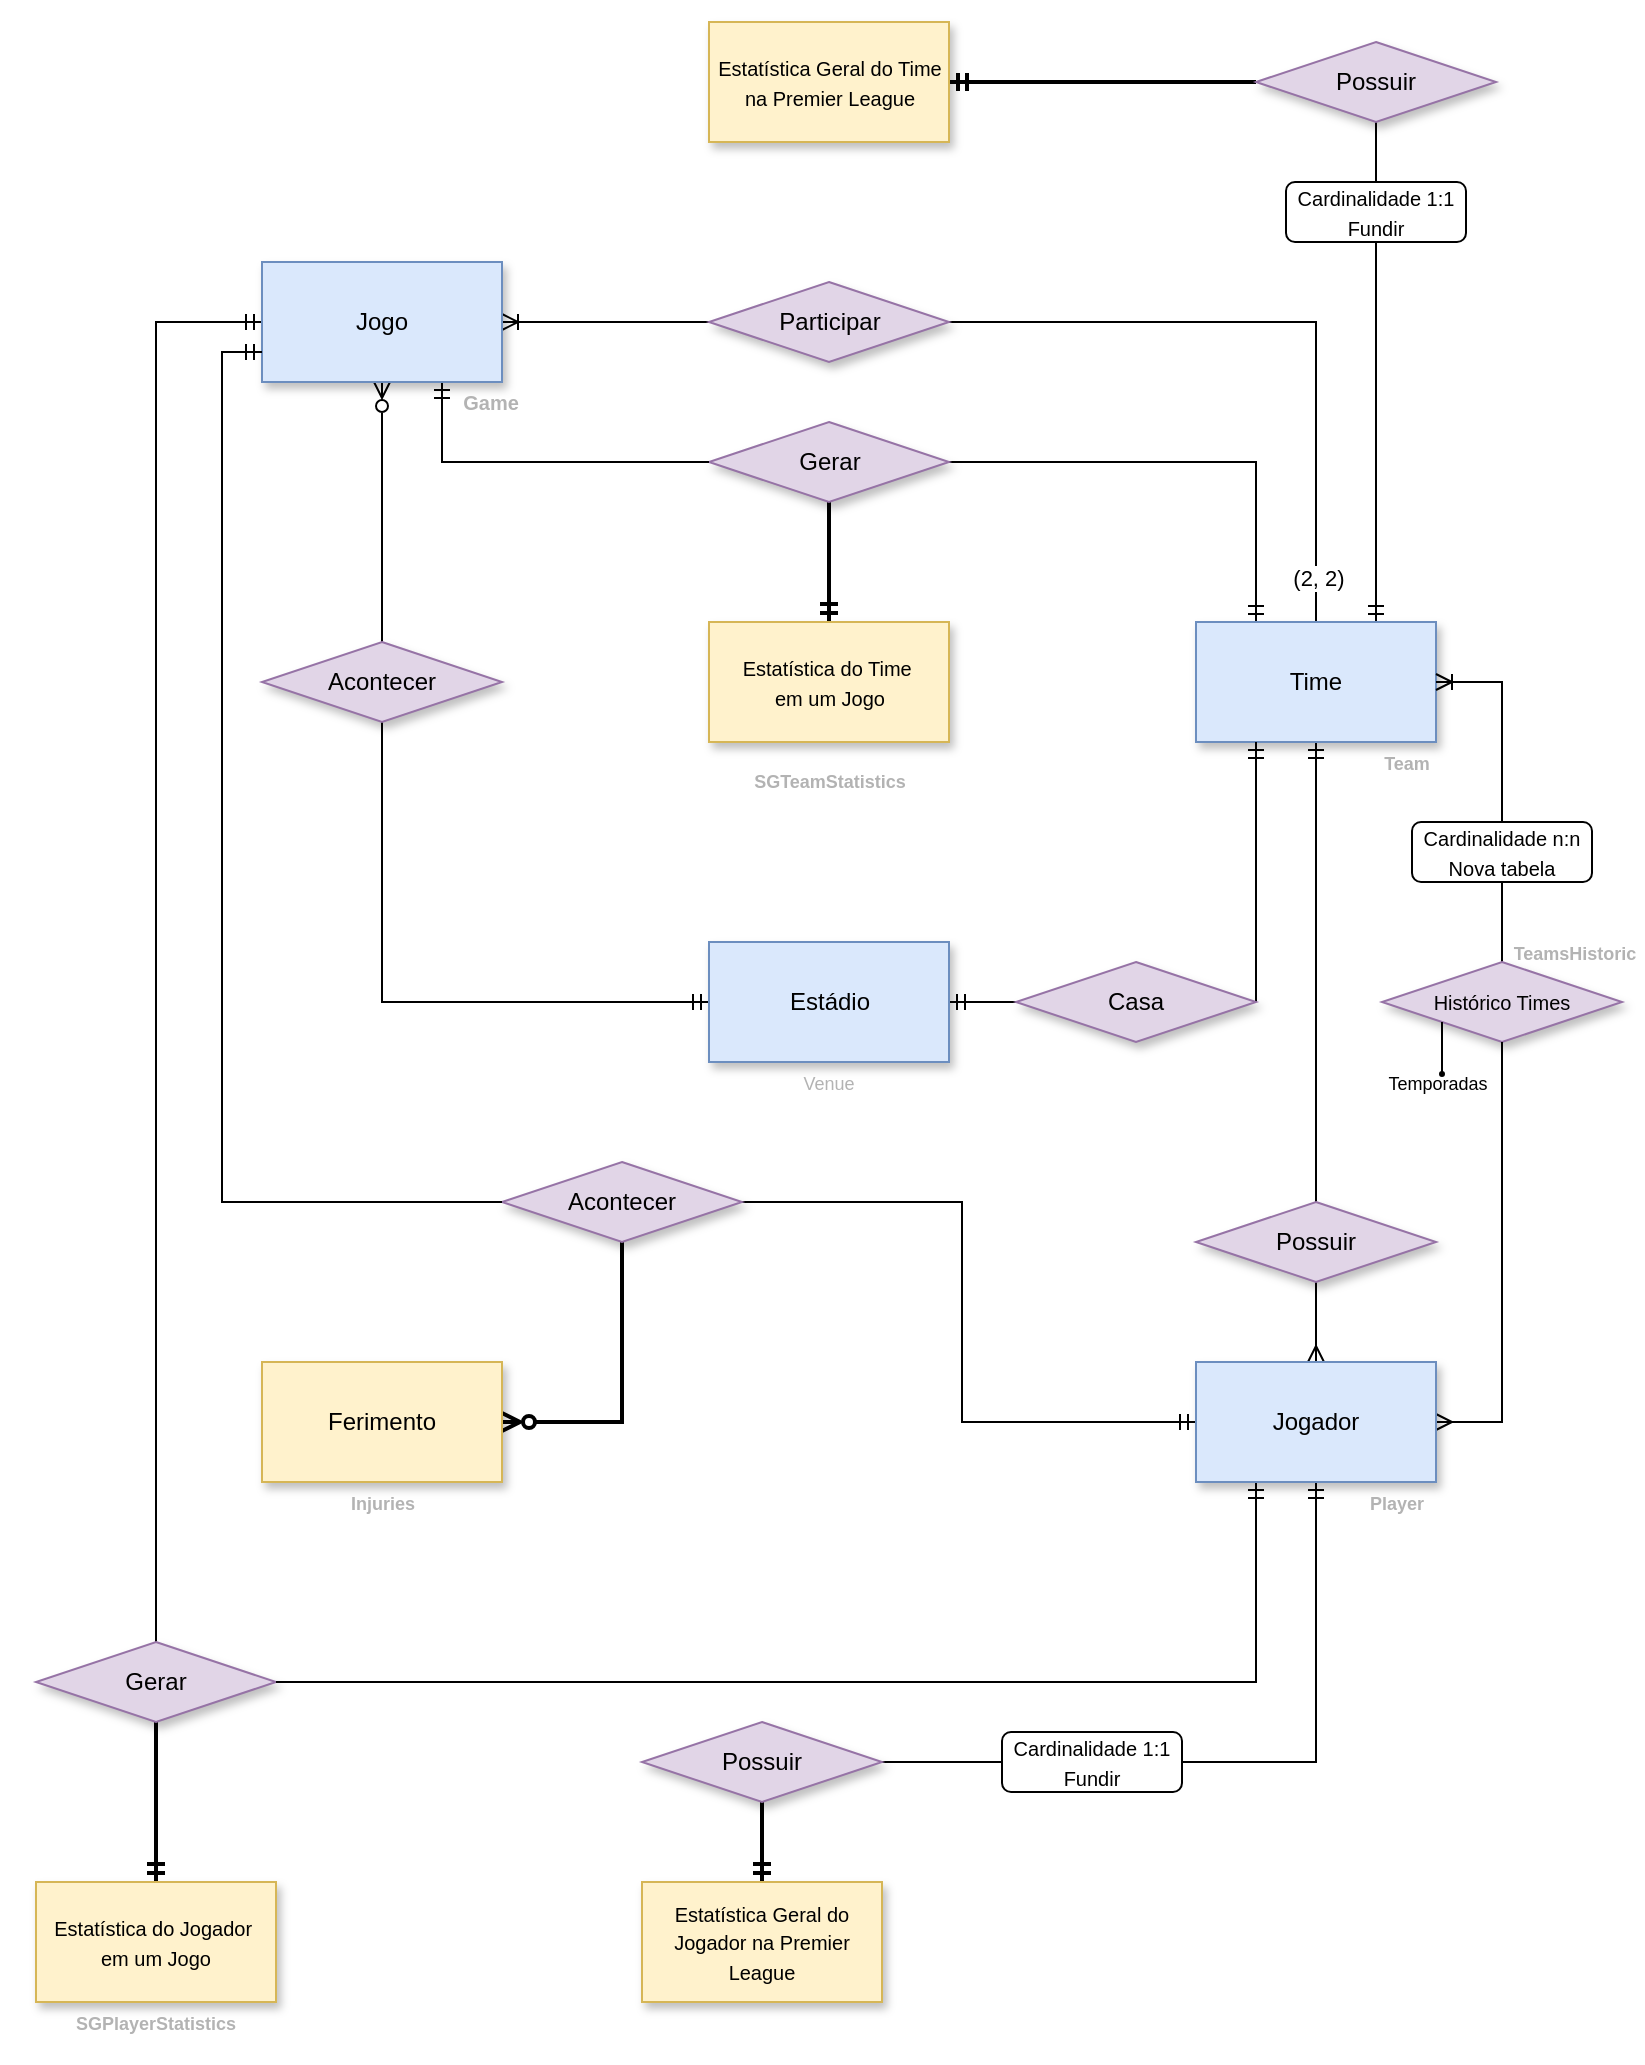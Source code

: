 <mxfile version="24.4.8" type="device" pages="2">
  <diagram name="ER Model" id="jxQutJva4VOgjA17nLbP">
    <mxGraphModel dx="1038" dy="786" grid="1" gridSize="10" guides="1" tooltips="1" connect="1" arrows="1" fold="1" page="1" pageScale="1" pageWidth="827" pageHeight="1169" math="0" shadow="0">
      <root>
        <mxCell id="0" />
        <mxCell id="1" parent="0" />
        <mxCell id="58jVbacgEDtpRTemTAto-2" value="" style="rounded=0;whiteSpace=wrap;html=1;fillColor=none;strokeColor=#FFFFFF;" vertex="1" parent="1">
          <mxGeometry y="20" width="820" height="1030" as="geometry" />
        </mxCell>
        <mxCell id="zPJmkfToc862tnqb7G8V-2" value="" style="endArrow=ERmandOne;html=1;rounded=0;exitX=0.5;exitY=0;exitDx=0;exitDy=0;entryX=0.5;entryY=1;entryDx=0;entryDy=0;endFill=0;" edge="1" parent="1" source="zPJmkfToc862tnqb7G8V-75" target="7cFye676TPk3neltEL0V-10">
          <mxGeometry width="50" height="50" relative="1" as="geometry">
            <mxPoint x="756" y="590" as="sourcePoint" />
            <mxPoint x="687" y="390" as="targetPoint" />
          </mxGeometry>
        </mxCell>
        <mxCell id="zPJmkfToc862tnqb7G8V-9" value="" style="endArrow=ERmandOne;html=1;rounded=0;exitX=1;exitY=0.5;exitDx=0;exitDy=0;entryX=0;entryY=0.5;entryDx=0;entryDy=0;endFill=0;" edge="1" parent="1" source="zPJmkfToc862tnqb7G8V-50" target="zPJmkfToc862tnqb7G8V-1">
          <mxGeometry width="50" height="50" relative="1" as="geometry">
            <mxPoint x="566" y="841.14" as="sourcePoint" />
            <mxPoint x="616" y="791.14" as="targetPoint" />
            <Array as="points">
              <mxPoint x="480" y="620" />
              <mxPoint x="480" y="730" />
            </Array>
          </mxGeometry>
        </mxCell>
        <mxCell id="zPJmkfToc862tnqb7G8V-16" value="" style="endArrow=ERmandOne;html=1;rounded=0;exitX=1;exitY=0.5;exitDx=0;exitDy=0;entryX=0.5;entryY=1;entryDx=0;entryDy=0;endFill=0;" edge="1" parent="1" source="zPJmkfToc862tnqb7G8V-60" target="zPJmkfToc862tnqb7G8V-1">
          <mxGeometry width="50" height="50" relative="1" as="geometry">
            <mxPoint x="566" y="841.14" as="sourcePoint" />
            <mxPoint x="616" y="791.14" as="targetPoint" />
            <Array as="points">
              <mxPoint x="657" y="900" />
            </Array>
          </mxGeometry>
        </mxCell>
        <mxCell id="zPJmkfToc862tnqb7G8V-22" value="" style="endArrow=ERmandOne;html=1;rounded=0;exitX=0.5;exitY=0;exitDx=0;exitDy=0;entryX=0;entryY=0.5;entryDx=0;entryDy=0;startArrow=none;startFill=0;endFill=0;" edge="1" parent="1" source="zPJmkfToc862tnqb7G8V-70" target="zPJmkfToc862tnqb7G8V-35">
          <mxGeometry width="50" height="50" relative="1" as="geometry">
            <mxPoint x="502" y="640" as="sourcePoint" />
            <mxPoint x="552" y="590" as="targetPoint" />
            <Array as="points">
              <mxPoint x="77" y="180" />
            </Array>
          </mxGeometry>
        </mxCell>
        <mxCell id="zPJmkfToc862tnqb7G8V-25" value="" style="endArrow=ERmandOne;html=1;rounded=0;startArrow=none;startFill=0;endFill=0;entryX=0;entryY=0.5;entryDx=0;entryDy=0;exitX=0.5;exitY=1;exitDx=0;exitDy=0;" edge="1" parent="1" source="zPJmkfToc862tnqb7G8V-77" target="zPJmkfToc862tnqb7G8V-33">
          <mxGeometry width="50" height="50" relative="1" as="geometry">
            <mxPoint x="220" y="384" as="sourcePoint" />
            <mxPoint x="270" y="440" as="targetPoint" />
            <Array as="points">
              <mxPoint x="190" y="520" />
            </Array>
          </mxGeometry>
        </mxCell>
        <mxCell id="zPJmkfToc862tnqb7G8V-46" value="" style="endArrow=none;html=1;rounded=0;exitX=1;exitY=0.5;exitDx=0;exitDy=0;startArrow=none;startFill=0;entryX=0.5;entryY=0;entryDx=0;entryDy=0;" edge="1" parent="1" source="zPJmkfToc862tnqb7G8V-126" target="7cFye676TPk3neltEL0V-10">
          <mxGeometry width="50" height="50" relative="1" as="geometry">
            <mxPoint x="359" y="410" as="sourcePoint" />
            <mxPoint x="657" y="330" as="targetPoint" />
            <Array as="points">
              <mxPoint x="657" y="180" />
            </Array>
          </mxGeometry>
        </mxCell>
        <mxCell id="7cFye676TPk3neltEL0V-3" value="(2, 2)" style="edgeLabel;html=1;align=center;verticalAlign=middle;resizable=0;points=[];" vertex="1" connectable="0" parent="zPJmkfToc862tnqb7G8V-46">
          <mxGeometry x="0.867" y="1" relative="1" as="geometry">
            <mxPoint as="offset" />
          </mxGeometry>
        </mxCell>
        <mxCell id="zPJmkfToc862tnqb7G8V-51" value="" style="endArrow=none;html=1;rounded=0;exitX=1;exitY=0.5;exitDx=0;exitDy=0;entryX=0.5;entryY=1;entryDx=0;entryDy=0;startArrow=ERzeroToMany;startFill=0;strokeWidth=2;" edge="1" parent="1" source="zPJmkfToc862tnqb7G8V-8" target="zPJmkfToc862tnqb7G8V-50">
          <mxGeometry width="50" height="50" relative="1" as="geometry">
            <mxPoint x="359" y="731.14" as="sourcePoint" />
            <mxPoint x="636" y="730.14" as="targetPoint" />
            <Array as="points">
              <mxPoint x="310" y="730" />
            </Array>
          </mxGeometry>
        </mxCell>
        <mxCell id="zPJmkfToc862tnqb7G8V-50" value="Acontecer" style="rhombus;whiteSpace=wrap;html=1;shadow=1;fillColor=#e1d5e7;strokeColor=#9673a6;" vertex="1" parent="1">
          <mxGeometry x="250" y="600" width="120" height="40" as="geometry" />
        </mxCell>
        <mxCell id="zPJmkfToc862tnqb7G8V-61" value="" style="endArrow=none;html=1;rounded=0;exitX=0.5;exitY=0;exitDx=0;exitDy=0;entryX=0.5;entryY=1;entryDx=0;entryDy=0;strokeWidth=2;endFill=0;startArrow=ERmandOne;startFill=0;" edge="1" parent="1" source="zPJmkfToc862tnqb7G8V-15" target="zPJmkfToc862tnqb7G8V-60">
          <mxGeometry width="50" height="50" relative="1" as="geometry">
            <mxPoint x="653.5" y="931.14" as="sourcePoint" />
            <mxPoint x="653.5" y="800.14" as="targetPoint" />
          </mxGeometry>
        </mxCell>
        <mxCell id="zPJmkfToc862tnqb7G8V-60" value="Possuir" style="rhombus;whiteSpace=wrap;html=1;shadow=1;fillColor=#e1d5e7;strokeColor=#9673a6;" vertex="1" parent="1">
          <mxGeometry x="320" y="880" width="120" height="40" as="geometry" />
        </mxCell>
        <mxCell id="zPJmkfToc862tnqb7G8V-71" value="" style="endArrow=none;html=1;rounded=0;exitX=0.5;exitY=0;exitDx=0;exitDy=0;entryX=0.5;entryY=1;entryDx=0;entryDy=0;startArrow=ERmandOne;startFill=0;endFill=0;fontStyle=1;strokeWidth=2;" edge="1" parent="1" source="zPJmkfToc862tnqb7G8V-18" target="zPJmkfToc862tnqb7G8V-70">
          <mxGeometry width="50" height="50" relative="1" as="geometry">
            <mxPoint x="77" y="631" as="sourcePoint" />
            <mxPoint x="239" y="410" as="targetPoint" />
            <Array as="points" />
          </mxGeometry>
        </mxCell>
        <mxCell id="zPJmkfToc862tnqb7G8V-70" value="Gerar" style="rhombus;whiteSpace=wrap;html=1;shadow=1;fillColor=#e1d5e7;strokeColor=#9673a6;" vertex="1" parent="1">
          <mxGeometry x="17" y="840" width="120" height="40" as="geometry" />
        </mxCell>
        <mxCell id="zPJmkfToc862tnqb7G8V-78" value="" style="endArrow=none;html=1;rounded=0;entryX=0.5;entryY=0;entryDx=0;entryDy=0;exitX=0.5;exitY=1;exitDx=0;exitDy=0;startArrow=ERzeroToMany;startFill=0;" edge="1" parent="1" source="zPJmkfToc862tnqb7G8V-35" target="zPJmkfToc862tnqb7G8V-77">
          <mxGeometry width="50" height="50" relative="1" as="geometry">
            <mxPoint x="298.5" y="350" as="sourcePoint" />
            <mxPoint x="299" y="220" as="targetPoint" />
            <Array as="points" />
          </mxGeometry>
        </mxCell>
        <mxCell id="zPJmkfToc862tnqb7G8V-77" value="Acontecer" style="rhombus;whiteSpace=wrap;html=1;shadow=1;fillColor=#e1d5e7;strokeColor=#9673a6;" vertex="1" parent="1">
          <mxGeometry x="130" y="340" width="120" height="40" as="geometry" />
        </mxCell>
        <mxCell id="zPJmkfToc862tnqb7G8V-82" value="" style="endArrow=ERmandOne;html=1;rounded=0;entryX=1;entryY=0.5;entryDx=0;entryDy=0;exitX=0;exitY=0.5;exitDx=0;exitDy=0;endFill=0;startArrow=none;startFill=0;" edge="1" parent="1" source="zPJmkfToc862tnqb7G8V-83" target="zPJmkfToc862tnqb7G8V-33">
          <mxGeometry width="50" height="50" relative="1" as="geometry">
            <mxPoint x="427" y="270" as="sourcePoint" />
            <mxPoint x="477" y="220" as="targetPoint" />
            <Array as="points" />
          </mxGeometry>
        </mxCell>
        <mxCell id="zPJmkfToc862tnqb7G8V-92" value="" style="endArrow=ERmandOne;html=1;rounded=0;exitX=0;exitY=0.5;exitDx=0;exitDy=0;entryX=1;entryY=0.5;entryDx=0;entryDy=0;strokeWidth=2;endFill=0;" edge="1" parent="1" source="zPJmkfToc862tnqb7G8V-97" target="zPJmkfToc862tnqb7G8V-90">
          <mxGeometry width="50" height="50" relative="1" as="geometry">
            <mxPoint x="796" y="400" as="sourcePoint" />
            <mxPoint x="407" y="100" as="targetPoint" />
          </mxGeometry>
        </mxCell>
        <mxCell id="zPJmkfToc862tnqb7G8V-95" value="" style="endArrow=none;html=1;rounded=0;entryX=0.5;entryY=1;entryDx=0;entryDy=0;exitX=0.75;exitY=0;exitDx=0;exitDy=0;startArrow=ERmandOne;startFill=0;" edge="1" parent="1" target="zPJmkfToc862tnqb7G8V-97" source="7cFye676TPk3neltEL0V-10">
          <mxGeometry width="50" height="50" relative="1" as="geometry">
            <mxPoint x="687" y="330" as="sourcePoint" />
            <mxPoint x="996" y="390" as="targetPoint" />
          </mxGeometry>
        </mxCell>
        <mxCell id="zPJmkfToc862tnqb7G8V-97" value="Possuir" style="rhombus;whiteSpace=wrap;html=1;shadow=1;fillColor=#e1d5e7;strokeColor=#9673a6;" vertex="1" parent="1">
          <mxGeometry x="627" y="40" width="120" height="40" as="geometry" />
        </mxCell>
        <mxCell id="zPJmkfToc862tnqb7G8V-99" value="" style="endArrow=none;html=1;rounded=0;entryX=0.5;entryY=1;entryDx=0;entryDy=0;endFill=0;startArrow=ERmany;startFill=0;exitX=0.5;exitY=0;exitDx=0;exitDy=0;" edge="1" parent="1" source="zPJmkfToc862tnqb7G8V-1" target="zPJmkfToc862tnqb7G8V-75">
          <mxGeometry width="50" height="50" relative="1" as="geometry">
            <mxPoint x="640" y="690" as="sourcePoint" />
            <mxPoint x="657" y="440" as="targetPoint" />
          </mxGeometry>
        </mxCell>
        <mxCell id="zPJmkfToc862tnqb7G8V-75" value="Possuir" style="rhombus;whiteSpace=wrap;html=1;shadow=1;fillColor=#e1d5e7;strokeColor=#9673a6;" vertex="1" parent="1">
          <mxGeometry x="597" y="620" width="120" height="40" as="geometry" />
        </mxCell>
        <mxCell id="zPJmkfToc862tnqb7G8V-108" value="" style="endArrow=ERmandOne;html=1;rounded=0;exitX=1;exitY=0.5;exitDx=0;exitDy=0;startArrow=none;startFill=0;endFill=0;entryX=0.25;entryY=0;entryDx=0;entryDy=0;" edge="1" parent="1" source="zPJmkfToc862tnqb7G8V-132" target="7cFye676TPk3neltEL0V-10">
          <mxGeometry width="50" height="50" relative="1" as="geometry">
            <mxPoint x="537" y="570" as="sourcePoint" />
            <mxPoint x="627.0" y="330" as="targetPoint" />
            <Array as="points">
              <mxPoint x="627" y="250" />
            </Array>
          </mxGeometry>
        </mxCell>
        <mxCell id="zPJmkfToc862tnqb7G8V-109" value="" style="endArrow=none;html=1;rounded=0;entryX=0.5;entryY=1;entryDx=0;entryDy=0;exitX=0.5;exitY=0;exitDx=0;exitDy=0;startArrow=ERmandOne;startFill=0;endFill=0;strokeWidth=2;" edge="1" parent="1" source="zPJmkfToc862tnqb7G8V-111" target="zPJmkfToc862tnqb7G8V-132">
          <mxGeometry width="50" height="50" relative="1" as="geometry">
            <mxPoint x="317" y="490" as="sourcePoint" />
            <mxPoint x="497" y="520" as="targetPoint" />
          </mxGeometry>
        </mxCell>
        <mxCell id="zPJmkfToc862tnqb7G8V-127" value="" style="endArrow=none;html=1;rounded=0;exitX=1;exitY=0.5;exitDx=0;exitDy=0;entryX=0;entryY=0.5;entryDx=0;entryDy=0;startArrow=ERoneToMany;startFill=0;" edge="1" parent="1" source="zPJmkfToc862tnqb7G8V-35" target="zPJmkfToc862tnqb7G8V-126">
          <mxGeometry width="50" height="50" relative="1" as="geometry">
            <mxPoint x="359" y="410" as="sourcePoint" />
            <mxPoint x="597" y="410" as="targetPoint" />
          </mxGeometry>
        </mxCell>
        <mxCell id="zPJmkfToc862tnqb7G8V-126" value="Participar" style="rhombus;whiteSpace=wrap;html=1;shadow=1;fillColor=#e1d5e7;strokeColor=#9673a6;" vertex="1" parent="1">
          <mxGeometry x="353.5" y="160" width="120" height="40" as="geometry" />
        </mxCell>
        <mxCell id="zPJmkfToc862tnqb7G8V-132" value="Gerar" style="rhombus;whiteSpace=wrap;html=1;shadow=1;fillColor=#e1d5e7;strokeColor=#9673a6;" vertex="1" parent="1">
          <mxGeometry x="353.5" y="230" width="120" height="40" as="geometry" />
        </mxCell>
        <mxCell id="zPJmkfToc862tnqb7G8V-134" value="" style="endArrow=ERmandOne;html=1;rounded=0;exitX=0;exitY=0.5;exitDx=0;exitDy=0;endFill=0;entryX=0.75;entryY=1;entryDx=0;entryDy=0;" edge="1" parent="1" source="zPJmkfToc862tnqb7G8V-132" target="zPJmkfToc862tnqb7G8V-35">
          <mxGeometry width="50" height="50" relative="1" as="geometry">
            <mxPoint x="357" y="620" as="sourcePoint" />
            <mxPoint x="340" y="220" as="targetPoint" />
            <Array as="points">
              <mxPoint x="220" y="250" />
            </Array>
          </mxGeometry>
        </mxCell>
        <mxCell id="zPJmkfToc862tnqb7G8V-135" value="" style="endArrow=ERmandOne;html=1;rounded=0;entryX=0.25;entryY=1;entryDx=0;entryDy=0;exitX=1;exitY=0.5;exitDx=0;exitDy=0;startArrow=none;startFill=0;endFill=0;" edge="1" parent="1" source="zPJmkfToc862tnqb7G8V-70" target="zPJmkfToc862tnqb7G8V-1">
          <mxGeometry width="50" height="50" relative="1" as="geometry">
            <mxPoint x="537" y="841.14" as="sourcePoint" />
            <mxPoint x="497" y="690" as="targetPoint" />
            <Array as="points">
              <mxPoint x="627" y="860" />
            </Array>
          </mxGeometry>
        </mxCell>
        <mxCell id="zPJmkfToc862tnqb7G8V-146" value="" style="group" vertex="1" connectable="0" parent="1">
          <mxGeometry x="17" y="960" width="120" height="90" as="geometry" />
        </mxCell>
        <mxCell id="zPJmkfToc862tnqb7G8V-18" value="&lt;font style=&quot;font-size: 10px;&quot;&gt;Estatística do Jogador&amp;nbsp;&lt;/font&gt;&lt;div&gt;&lt;font style=&quot;font-size: 10px;&quot;&gt;em um Jogo&lt;/font&gt;&lt;/div&gt;" style="rounded=0;whiteSpace=wrap;html=1;glass=0;shadow=1;fillColor=#fff2cc;strokeColor=#d6b656;" vertex="1" parent="zPJmkfToc862tnqb7G8V-146">
          <mxGeometry width="120" height="60" as="geometry" />
        </mxCell>
        <mxCell id="zPJmkfToc862tnqb7G8V-32" value="&lt;b&gt;&lt;font color=&quot;#b3b3b3&quot; style=&quot;font-size: 9px;&quot;&gt;SG&lt;/font&gt;&lt;span style=&quot;font-size: 9px; color: rgb(179, 179, 179); background-color: initial;&quot;&gt;PlayerStatistics&lt;/span&gt;&lt;/b&gt;" style="text;html=1;align=center;verticalAlign=middle;whiteSpace=wrap;rounded=0;" vertex="1" parent="zPJmkfToc862tnqb7G8V-146">
          <mxGeometry y="60" width="120" height="20" as="geometry" />
        </mxCell>
        <mxCell id="zPJmkfToc862tnqb7G8V-147" value="" style="group" vertex="1" connectable="0" parent="1">
          <mxGeometry x="320" y="960" width="120" height="90" as="geometry" />
        </mxCell>
        <mxCell id="zPJmkfToc862tnqb7G8V-15" value="&lt;font size=&quot;1&quot; style=&quot;&quot;&gt;Estatística Geral do Jogador na Premier League&lt;/font&gt;" style="rounded=0;whiteSpace=wrap;html=1;shadow=1;fillColor=#fff2cc;strokeColor=#d6b656;" vertex="1" parent="zPJmkfToc862tnqb7G8V-147">
          <mxGeometry width="120" height="60" as="geometry" />
        </mxCell>
        <mxCell id="zPJmkfToc862tnqb7G8V-148" value="" style="group" vertex="1" connectable="0" parent="1">
          <mxGeometry x="130" y="700" width="120" height="80" as="geometry" />
        </mxCell>
        <mxCell id="zPJmkfToc862tnqb7G8V-8" value="Ferimento" style="rounded=0;whiteSpace=wrap;html=1;movable=1;resizable=1;rotatable=1;deletable=1;editable=1;locked=0;connectable=1;shadow=1;fillColor=#fff2cc;strokeColor=#d6b656;" vertex="1" parent="zPJmkfToc862tnqb7G8V-148">
          <mxGeometry width="120" height="60" as="geometry" />
        </mxCell>
        <mxCell id="zPJmkfToc862tnqb7G8V-29" value="&lt;font color=&quot;#b3b3b3&quot; style=&quot;font-size: 9px;&quot;&gt;&lt;b&gt;Injuries&lt;/b&gt;&lt;/font&gt;" style="text;html=1;align=center;verticalAlign=middle;whiteSpace=wrap;rounded=0;" vertex="1" parent="zPJmkfToc862tnqb7G8V-148">
          <mxGeometry x="35.5" y="60" width="49" height="20" as="geometry" />
        </mxCell>
        <mxCell id="zPJmkfToc862tnqb7G8V-150" value="" style="group" vertex="1" connectable="0" parent="1">
          <mxGeometry x="353.5" y="330" width="120" height="89" as="geometry" />
        </mxCell>
        <mxCell id="zPJmkfToc862tnqb7G8V-111" value="&lt;font style=&quot;font-size: 10px;&quot;&gt;Estatística do Time&amp;nbsp;&lt;/font&gt;&lt;div&gt;&lt;font style=&quot;font-size: 10px;&quot;&gt;em&amp;nbsp;&lt;/font&gt;&lt;span style=&quot;font-size: 10px; background-color: initial;&quot;&gt;um Jogo&lt;/span&gt;&lt;/div&gt;" style="rounded=0;whiteSpace=wrap;html=1;align=center;container=0;shadow=1;fillColor=#fff2cc;strokeColor=#d6b656;" vertex="1" parent="zPJmkfToc862tnqb7G8V-150">
          <mxGeometry width="120" height="60" as="geometry" />
        </mxCell>
        <mxCell id="zPJmkfToc862tnqb7G8V-112" value="&lt;b&gt;&lt;font color=&quot;#b3b3b3&quot; style=&quot;font-size: 9px;&quot;&gt;SG&lt;/font&gt;&lt;span style=&quot;font-size: 9px; color: rgb(179, 179, 179); background-color: initial;&quot;&gt;TeamStatistics&lt;/span&gt;&lt;/b&gt;" style="text;html=1;align=center;verticalAlign=middle;whiteSpace=wrap;rounded=0;container=0;" vertex="1" parent="zPJmkfToc862tnqb7G8V-150">
          <mxGeometry y="69" width="120" height="20" as="geometry" />
        </mxCell>
        <mxCell id="zPJmkfToc862tnqb7G8V-151" value="" style="group" vertex="1" connectable="0" parent="1">
          <mxGeometry x="130" y="150" width="120" height="80" as="geometry" />
        </mxCell>
        <mxCell id="zPJmkfToc862tnqb7G8V-35" value="Jogo" style="rounded=0;whiteSpace=wrap;html=1;shadow=1;fillColor=#dae8fc;strokeColor=#6c8ebf;" vertex="1" parent="zPJmkfToc862tnqb7G8V-151">
          <mxGeometry width="120" height="60" as="geometry" />
        </mxCell>
        <mxCell id="zPJmkfToc862tnqb7G8V-37" value="&lt;font size=&quot;1&quot; color=&quot;#b3b3b3&quot;&gt;&lt;b&gt;Game&lt;/b&gt;&lt;/font&gt;" style="text;html=1;align=center;verticalAlign=middle;whiteSpace=wrap;rounded=0;" vertex="1" parent="zPJmkfToc862tnqb7G8V-151">
          <mxGeometry x="100" y="60" width="29" height="20" as="geometry" />
        </mxCell>
        <mxCell id="zPJmkfToc862tnqb7G8V-152" value="" style="group;shadow=1;" vertex="1" connectable="0" parent="1">
          <mxGeometry x="597" y="330" width="120" height="80" as="geometry" />
        </mxCell>
        <mxCell id="zPJmkfToc862tnqb7G8V-39" value="&lt;font color=&quot;#b3b3b3&quot; style=&quot;font-size: 9px;&quot;&gt;&lt;b&gt;Team&lt;/b&gt;&lt;/font&gt;" style="text;html=1;align=center;verticalAlign=middle;whiteSpace=wrap;rounded=0;" vertex="1" parent="zPJmkfToc862tnqb7G8V-152">
          <mxGeometry x="91" y="60" width="29" height="20" as="geometry" />
        </mxCell>
        <mxCell id="7cFye676TPk3neltEL0V-10" value="Time" style="rounded=0;whiteSpace=wrap;html=1;fillColor=#dae8fc;strokeColor=#6c8ebf;shadow=1;" vertex="1" parent="zPJmkfToc862tnqb7G8V-152">
          <mxGeometry width="120" height="60" as="geometry" />
        </mxCell>
        <mxCell id="zPJmkfToc862tnqb7G8V-153" value="" style="group" vertex="1" connectable="0" parent="1">
          <mxGeometry x="353.5" y="490" width="120" height="80" as="geometry" />
        </mxCell>
        <mxCell id="zPJmkfToc862tnqb7G8V-33" value="Estádio" style="rounded=0;whiteSpace=wrap;html=1;shadow=1;fillColor=#dae8fc;strokeColor=#6c8ebf;" vertex="1" parent="zPJmkfToc862tnqb7G8V-153">
          <mxGeometry width="120" height="60" as="geometry" />
        </mxCell>
        <mxCell id="zPJmkfToc862tnqb7G8V-34" value="&lt;font color=&quot;#b3b3b3&quot; style=&quot;font-size: 9px;&quot;&gt;Venue&lt;/font&gt;" style="text;html=1;align=center;verticalAlign=middle;whiteSpace=wrap;rounded=0;" vertex="1" parent="zPJmkfToc862tnqb7G8V-153">
          <mxGeometry x="45.5" y="60" width="29" height="20" as="geometry" />
        </mxCell>
        <mxCell id="zPJmkfToc862tnqb7G8V-154" value="" style="group" vertex="1" connectable="0" parent="1">
          <mxGeometry x="353.5" y="30" width="120" height="90" as="geometry" />
        </mxCell>
        <mxCell id="zPJmkfToc862tnqb7G8V-90" value="&lt;font size=&quot;1&quot; style=&quot;&quot;&gt;Estatística Geral do Time na Premier League&lt;/font&gt;" style="rounded=0;whiteSpace=wrap;html=1;shadow=1;fillColor=#fff2cc;strokeColor=#d6b656;" vertex="1" parent="zPJmkfToc862tnqb7G8V-154">
          <mxGeometry width="120" height="60" as="geometry" />
        </mxCell>
        <mxCell id="QQ5SJOnIpr6Hq0f2hhhU-4" value="" style="endArrow=ERoneToMany;html=1;rounded=0;exitX=0.5;exitY=0;exitDx=0;exitDy=0;endFill=0;entryX=1;entryY=0.5;entryDx=0;entryDy=0;" edge="1" parent="1" source="QQ5SJOnIpr6Hq0f2hhhU-5" target="7cFye676TPk3neltEL0V-10">
          <mxGeometry width="50" height="50" relative="1" as="geometry">
            <mxPoint x="687" y="580" as="sourcePoint" />
            <mxPoint x="717" y="360" as="targetPoint" />
            <Array as="points">
              <mxPoint x="750" y="360" />
            </Array>
          </mxGeometry>
        </mxCell>
        <mxCell id="QQ5SJOnIpr6Hq0f2hhhU-5" value="&lt;font style=&quot;font-size: 10px;&quot;&gt;Histórico Times&lt;/font&gt;" style="rhombus;whiteSpace=wrap;html=1;shadow=1;fillColor=#e1d5e7;strokeColor=#9673a6;" vertex="1" parent="1">
          <mxGeometry x="690" y="500" width="120" height="40" as="geometry" />
        </mxCell>
        <mxCell id="QQ5SJOnIpr6Hq0f2hhhU-7" value="" style="endArrow=none;html=1;rounded=0;entryX=0.5;entryY=1;entryDx=0;entryDy=0;exitX=1;exitY=0.5;exitDx=0;exitDy=0;startArrow=ERmany;startFill=0;" edge="1" parent="1" source="zPJmkfToc862tnqb7G8V-1" target="QQ5SJOnIpr6Hq0f2hhhU-5">
          <mxGeometry width="50" height="50" relative="1" as="geometry">
            <mxPoint x="677" y="590" as="sourcePoint" />
            <mxPoint x="727" y="540" as="targetPoint" />
            <Array as="points">
              <mxPoint x="750" y="730" />
            </Array>
          </mxGeometry>
        </mxCell>
        <mxCell id="zPJmkfToc862tnqb7G8V-1" value="Jogador" style="rounded=0;whiteSpace=wrap;html=1;movable=1;resizable=1;rotatable=1;deletable=1;editable=1;locked=0;connectable=1;shadow=1;fillColor=#dae8fc;strokeColor=#6c8ebf;" vertex="1" parent="1">
          <mxGeometry x="597" y="700" width="120" height="60" as="geometry" />
        </mxCell>
        <mxCell id="zPJmkfToc862tnqb7G8V-28" value="&lt;font color=&quot;#b3b3b3&quot; style=&quot;font-size: 9px;&quot;&gt;&lt;b&gt;Player&lt;/b&gt;&lt;/font&gt;" style="text;html=1;align=center;verticalAlign=middle;whiteSpace=wrap;rounded=0;" vertex="1" parent="1">
          <mxGeometry x="678" y="760" width="39" height="20" as="geometry" />
        </mxCell>
        <mxCell id="7cFye676TPk3neltEL0V-1" value="" style="endArrow=none;html=1;rounded=0;entryX=1;entryY=0.5;entryDx=0;entryDy=0;exitX=0.25;exitY=1;exitDx=0;exitDy=0;endFill=0;startArrow=ERmandOne;startFill=0;" edge="1" parent="1" source="7cFye676TPk3neltEL0V-10" target="zPJmkfToc862tnqb7G8V-83">
          <mxGeometry width="50" height="50" relative="1" as="geometry">
            <mxPoint x="627.0" y="390" as="sourcePoint" />
            <mxPoint x="484" y="350" as="targetPoint" />
            <Array as="points">
              <mxPoint x="627" y="460" />
            </Array>
          </mxGeometry>
        </mxCell>
        <mxCell id="zPJmkfToc862tnqb7G8V-83" value="Casa" style="rhombus;whiteSpace=wrap;html=1;shadow=1;fillColor=#e1d5e7;strokeColor=#9673a6;" vertex="1" parent="1">
          <mxGeometry x="507" y="500" width="120" height="40" as="geometry" />
        </mxCell>
        <mxCell id="AUCpcyUwawJQWtJlkTK4-4" value="&lt;font style=&quot;font-size: 9px;&quot;&gt;Temporadas&lt;/font&gt;" style="text;html=1;align=center;verticalAlign=middle;whiteSpace=wrap;rounded=0;" vertex="1" parent="1">
          <mxGeometry x="698" y="550" width="40" height="20" as="geometry" />
        </mxCell>
        <mxCell id="AUCpcyUwawJQWtJlkTK4-6" value="&lt;font color=&quot;#b3b3b3&quot; style=&quot;font-size: 9px;&quot;&gt;&lt;b&gt;TeamsHistoric&lt;/b&gt;&lt;/font&gt;" style="text;html=1;align=center;verticalAlign=middle;whiteSpace=wrap;rounded=0;" vertex="1" parent="1">
          <mxGeometry x="770" y="490" width="33" height="10" as="geometry" />
        </mxCell>
        <mxCell id="l_IumXTMkHkDTShPmaJM-2" value="&lt;div style=&quot;text-wrap-mode: nowrap; font-size: 10px;&quot;&gt;&lt;br&gt;&lt;/div&gt;" style="rounded=1;whiteSpace=wrap;html=1;align=left;" vertex="1" parent="1">
          <mxGeometry x="500" y="885" width="90" height="30" as="geometry" />
        </mxCell>
        <mxCell id="l_IumXTMkHkDTShPmaJM-4" value="&lt;font style=&quot;font-size: 10px;&quot;&gt;Cardinalidade 1:1&lt;/font&gt;&lt;div&gt;&lt;font style=&quot;font-size: 10px;&quot;&gt;Fundir&lt;/font&gt;&lt;/div&gt;" style="text;html=1;align=center;verticalAlign=middle;whiteSpace=wrap;rounded=0;" vertex="1" parent="1">
          <mxGeometry x="500" y="885" width="90" height="30" as="geometry" />
        </mxCell>
        <mxCell id="l_IumXTMkHkDTShPmaJM-13" value="&lt;div style=&quot;text-wrap-mode: nowrap; font-size: 10px;&quot;&gt;&lt;br&gt;&lt;/div&gt;" style="rounded=1;whiteSpace=wrap;html=1;align=left;" vertex="1" parent="1">
          <mxGeometry x="642" y="110" width="90" height="30" as="geometry" />
        </mxCell>
        <mxCell id="l_IumXTMkHkDTShPmaJM-14" value="&lt;font style=&quot;font-size: 10px;&quot;&gt;Cardinalidade 1:1&lt;/font&gt;&lt;div&gt;&lt;font style=&quot;font-size: 10px;&quot;&gt;Fundir&lt;/font&gt;&lt;/div&gt;" style="text;html=1;align=center;verticalAlign=middle;whiteSpace=wrap;rounded=0;" vertex="1" parent="1">
          <mxGeometry x="642" y="110" width="90" height="30" as="geometry" />
        </mxCell>
        <mxCell id="l_IumXTMkHkDTShPmaJM-15" value="&lt;div style=&quot;text-wrap-mode: nowrap; font-size: 10px;&quot;&gt;&lt;br&gt;&lt;/div&gt;" style="rounded=1;whiteSpace=wrap;html=1;align=left;" vertex="1" parent="1">
          <mxGeometry x="705" y="430" width="90" height="30" as="geometry" />
        </mxCell>
        <mxCell id="l_IumXTMkHkDTShPmaJM-37" value="" style="endArrow=none;html=1;rounded=0;entryX=0;entryY=1;entryDx=0;entryDy=0;startArrow=oval;startFill=1;startSize=2;" edge="1" parent="1" target="QQ5SJOnIpr6Hq0f2hhhU-5">
          <mxGeometry width="50" height="50" relative="1" as="geometry">
            <mxPoint x="720" y="556" as="sourcePoint" />
            <mxPoint x="717.5" y="528" as="targetPoint" />
          </mxGeometry>
        </mxCell>
        <mxCell id="kwO4lFhmBdTykF2GIFlN-1" value="&lt;font style=&quot;font-size: 10px;&quot;&gt;Cardinalidade n:n&lt;/font&gt;&lt;div&gt;&lt;font style=&quot;font-size: 10px;&quot;&gt;Nova tabela&lt;/font&gt;&lt;/div&gt;" style="text;html=1;align=center;verticalAlign=middle;whiteSpace=wrap;rounded=0;" vertex="1" parent="1">
          <mxGeometry x="705" y="430" width="90" height="30" as="geometry" />
        </mxCell>
        <mxCell id="Q6ovT2bAMBSCi8j5CCI4-2" value="" style="endArrow=ERmandOne;html=1;rounded=0;exitX=0;exitY=0.5;exitDx=0;exitDy=0;entryX=0;entryY=0.75;entryDx=0;entryDy=0;startArrow=none;startFill=0;endFill=0;strokeWidth=1;" edge="1" parent="1" source="zPJmkfToc862tnqb7G8V-50" target="zPJmkfToc862tnqb7G8V-35">
          <mxGeometry width="50" height="50" relative="1" as="geometry">
            <mxPoint x="140" y="670" as="sourcePoint" />
            <mxPoint x="190" y="620" as="targetPoint" />
            <Array as="points">
              <mxPoint x="110" y="620" />
              <mxPoint x="110" y="410" />
              <mxPoint x="110" y="195" />
            </Array>
          </mxGeometry>
        </mxCell>
      </root>
    </mxGraphModel>
  </diagram>
  <diagram id="pyQwCKMmMMSkU7PGIuj_" name="Mapping Entity to Endpoint">
    <mxGraphModel dx="1194" dy="638" grid="1" gridSize="10" guides="1" tooltips="1" connect="1" arrows="1" fold="1" page="1" pageScale="1" pageWidth="827" pageHeight="1169" math="0" shadow="0">
      <root>
        <mxCell id="0" />
        <mxCell id="1" parent="0" />
        <mxCell id="ohVzk12qOF8JnCY6avkX-15" value="" style="group" parent="1" vertex="1" connectable="0">
          <mxGeometry x="40" y="97.5" width="780" height="782.5" as="geometry" />
        </mxCell>
        <mxCell id="Q5s80DPNSSyLN-fSbm4z-48" value="" style="group;movable=1;resizable=1;rotatable=1;deletable=1;editable=1;locked=0;connectable=1;" parent="ohVzk12qOF8JnCY6avkX-15" vertex="1" connectable="0">
          <mxGeometry y="2.468" width="780" height="780.032" as="geometry" />
        </mxCell>
        <mxCell id="kOVCS-gI3BIczmyBVYB0-1" value="" style="rounded=0;whiteSpace=wrap;html=1;fillColor=none;strokeColor=#FFFFFF;" parent="Q5s80DPNSSyLN-fSbm4z-48" vertex="1">
          <mxGeometry x="-30" y="-40" width="810" height="820.03" as="geometry" />
        </mxCell>
        <mxCell id="Q5s80DPNSSyLN-fSbm4z-51" value="&lt;font color=&quot;#b3b3b3&quot; style=&quot;font-size: 9px;&quot;&gt;&lt;b&gt;Team&lt;/b&gt;&lt;/font&gt;" style="text;html=1;align=center;verticalAlign=middle;whiteSpace=wrap;rounded=0;" parent="Q5s80DPNSSyLN-fSbm4z-48" vertex="1">
          <mxGeometry x="45.5" y="59.243" width="29" height="19.748" as="geometry" />
        </mxCell>
        <mxCell id="p8FZmcjDatMxW2oeOjET-4" value="" style="group" parent="ohVzk12qOF8JnCY6avkX-15" vertex="1" connectable="0">
          <mxGeometry x="130" width="195" height="64.18" as="geometry" />
        </mxCell>
        <mxCell id="Teg7RoeswtAmkCFHLjGa-2" value="" style="shape=curlyBracket;whiteSpace=wrap;html=1;rounded=1;labelPosition=left;verticalLabelPosition=middle;align=right;verticalAlign=middle;size=0.5;" parent="p8FZmcjDatMxW2oeOjET-4" vertex="1">
          <mxGeometry width="20" height="64.18" as="geometry" />
        </mxCell>
        <mxCell id="Teg7RoeswtAmkCFHLjGa-5" value="&lt;div style=&quot;&quot;&gt;&lt;span style=&quot;font-size: 10px; background-color: initial;&quot;&gt;Teams Information:&amp;nbsp;&lt;/span&gt;&lt;font style=&quot;font-size: 10px; background-color: initial;&quot; color=&quot;#00cc00&quot;&gt;GET&lt;/font&gt;&lt;span style=&quot;font-size: 10px; background-color: initial;&quot;&gt;&amp;nbsp;&lt;/span&gt;&lt;i style=&quot;font-size: 10px; background-color: initial;&quot;&gt;&lt;font color=&quot;#b3b3b3&quot;&gt;/teams&lt;/font&gt;&lt;/i&gt;&lt;/div&gt;&lt;div style=&quot;&quot;&gt;&lt;font style=&quot;font-size: 10px;&quot;&gt;Teams Seasons:&amp;nbsp;&lt;font color=&quot;#00cc00&quot;&gt;GET&lt;/font&gt;&amp;nbsp;&lt;i&gt;&lt;font color=&quot;#b3b3b3&quot;&gt;/teams/seasons&lt;/font&gt;&lt;/i&gt;&lt;/font&gt;&lt;/div&gt;" style="text;html=1;align=left;verticalAlign=middle;whiteSpace=wrap;rounded=0;" parent="p8FZmcjDatMxW2oeOjET-4" vertex="1">
          <mxGeometry x="20" y="19.135" width="175" height="25.919" as="geometry" />
        </mxCell>
        <mxCell id="vb-eY74XwMz0SV86NSJM-14" value="" style="rounded=0;whiteSpace=wrap;html=1;fillColor=none;strokeColor=#B3B3B3;" parent="1" vertex="1">
          <mxGeometry x="419" y="760" width="390" height="110" as="geometry" />
        </mxCell>
        <mxCell id="vb-eY74XwMz0SV86NSJM-1" value="" style="rounded=0;whiteSpace=wrap;html=1;fillColor=none;strokeColor=#B3B3B3;" parent="1" vertex="1">
          <mxGeometry x="18" y="470" width="790" height="240" as="geometry" />
        </mxCell>
        <mxCell id="Teg7RoeswtAmkCFHLjGa-10" value="" style="rounded=0;whiteSpace=wrap;html=1;fillColor=none;strokeColor=#B3B3B3;" parent="1" vertex="1">
          <mxGeometry x="19" y="760" width="360" height="110" as="geometry" />
        </mxCell>
        <mxCell id="Teg7RoeswtAmkCFHLjGa-9" value="" style="rounded=0;whiteSpace=wrap;html=1;fillColor=none;strokeColor=#B3B3B3;" parent="1" vertex="1">
          <mxGeometry x="20" y="80" width="790" height="340" as="geometry" />
        </mxCell>
        <mxCell id="ohVzk12qOF8JnCY6avkX-7" value="Venues" style="rounded=0;whiteSpace=wrap;html=1;strokeColor=#B3B3B3;" parent="1" vertex="1">
          <mxGeometry x="58" y="750" width="90" height="20" as="geometry" />
        </mxCell>
        <mxCell id="ohVzk12qOF8JnCY6avkX-9" value="Fixtures" style="rounded=0;whiteSpace=wrap;html=1;strokeColor=#B3B3B3;" parent="1" vertex="1">
          <mxGeometry x="57" y="460" width="90" height="20" as="geometry" />
        </mxCell>
        <mxCell id="ohVzk12qOF8JnCY6avkX-10" value="Injuries" style="rounded=0;whiteSpace=wrap;html=1;strokeColor=#B3B3B3;" parent="1" vertex="1">
          <mxGeometry x="454" y="750" width="90" height="20" as="geometry" />
        </mxCell>
        <mxCell id="ohVzk12qOF8JnCY6avkX-13" value="Teams &amp;amp; Players" style="rounded=0;whiteSpace=wrap;html=1;strokeColor=#B3B3B3;" parent="1" vertex="1">
          <mxGeometry x="53.25" y="70" width="101.5" height="20" as="geometry" />
        </mxCell>
        <mxCell id="ohVzk12qOF8JnCY6avkX-18" value="" style="group" parent="1" vertex="1" connectable="0">
          <mxGeometry x="440" y="97.5" width="325" height="92.5" as="geometry" />
        </mxCell>
        <mxCell id="Q5s80DPNSSyLN-fSbm4z-55" value="" style="group" parent="ohVzk12qOF8JnCY6avkX-18" vertex="1" connectable="0">
          <mxGeometry y="2.5" width="120" height="90" as="geometry" />
        </mxCell>
        <mxCell id="Q5s80DPNSSyLN-fSbm4z-56" value="&lt;font size=&quot;1&quot; style=&quot;&quot;&gt;Estatística Geral do Time na Premier League&lt;/font&gt;" style="rounded=0;whiteSpace=wrap;html=1;shadow=1;fillColor=#fff2cc;strokeColor=#d6b656;" parent="Q5s80DPNSSyLN-fSbm4z-55" vertex="1">
          <mxGeometry width="120" height="60" as="geometry" />
        </mxCell>
        <mxCell id="Q5s80DPNSSyLN-fSbm4z-57" value="&lt;b style=&quot;color: rgb(179, 179, 179); font-size: 9px;&quot;&gt;PLTeamStatistics&lt;/b&gt;" style="text;html=1;align=center;verticalAlign=middle;whiteSpace=wrap;rounded=0;" parent="Q5s80DPNSSyLN-fSbm4z-55" vertex="1">
          <mxGeometry y="60" width="120" height="20" as="geometry" />
        </mxCell>
        <mxCell id="Teg7RoeswtAmkCFHLjGa-8" value="&lt;div style=&quot;&quot;&gt;&lt;span style=&quot;font-size: 10px; background-color: initial;&quot;&gt;Teams Statistics:&amp;nbsp;&lt;/span&gt;&lt;font style=&quot;font-size: 10px; background-color: initial;&quot; color=&quot;#00cc00&quot;&gt;GET&lt;/font&gt;&lt;span style=&quot;font-size: 10px; background-color: initial;&quot;&gt;&amp;nbsp;&lt;/span&gt;&lt;i style=&quot;font-size: 10px; background-color: initial;&quot;&gt;&lt;font color=&quot;#b3b3b3&quot;&gt;/teams/statistics&lt;/font&gt;&lt;/i&gt;&lt;/div&gt;" style="text;html=1;align=left;verticalAlign=middle;whiteSpace=wrap;rounded=0;" parent="ohVzk12qOF8JnCY6avkX-18" vertex="1">
          <mxGeometry x="150" y="27.5" width="175" height="10" as="geometry" />
        </mxCell>
        <mxCell id="-ybzW1VdOYld_kp5rvVr-13" value="" style="shape=curlyBracket;whiteSpace=wrap;html=1;rounded=1;labelPosition=left;verticalLabelPosition=middle;align=right;verticalAlign=middle;size=0.5;" parent="ohVzk12qOF8JnCY6avkX-18" vertex="1">
          <mxGeometry x="130" width="20" height="65" as="geometry" />
        </mxCell>
        <mxCell id="ujfcufFeTod3XDQKrpfq-2" value="" style="group" parent="1" vertex="1" connectable="0">
          <mxGeometry x="440" y="210" width="120" height="90" as="geometry" />
        </mxCell>
        <mxCell id="ujfcufFeTod3XDQKrpfq-3" value="&lt;font size=&quot;1&quot; style=&quot;&quot;&gt;Estatística Geral do Jogador na Premier League&lt;/font&gt;" style="rounded=0;whiteSpace=wrap;html=1;shadow=1;fillColor=#fff2cc;strokeColor=#d6b656;" parent="ujfcufFeTod3XDQKrpfq-2" vertex="1">
          <mxGeometry width="120" height="60" as="geometry" />
        </mxCell>
        <mxCell id="ujfcufFeTod3XDQKrpfq-4" value="&lt;b style=&quot;color: rgb(179, 179, 179); font-size: 9px;&quot;&gt;PLPlayerStatistics&lt;/b&gt;" style="text;html=1;align=center;verticalAlign=middle;whiteSpace=wrap;rounded=0;" parent="ujfcufFeTod3XDQKrpfq-2" vertex="1">
          <mxGeometry y="60" width="120" height="20" as="geometry" />
        </mxCell>
        <mxCell id="ujfcufFeTod3XDQKrpfq-5" value="&lt;div style=&quot;&quot;&gt;&lt;span style=&quot;font-size: 10px; background-color: initial;&quot;&gt;Statistics:&amp;nbsp;&lt;/span&gt;&lt;font style=&quot;font-size: 10px; background-color: initial;&quot; color=&quot;#00cc00&quot;&gt;GET&lt;/font&gt;&lt;span style=&quot;font-size: 10px; background-color: initial;&quot;&gt;&amp;nbsp;&lt;/span&gt;&lt;i style=&quot;font-size: 10px; background-color: initial;&quot;&gt;&lt;font color=&quot;#b3b3b3&quot;&gt;/players&lt;/font&gt;&lt;/i&gt;&lt;/div&gt;" style="text;html=1;align=left;verticalAlign=middle;whiteSpace=wrap;rounded=0;" parent="1" vertex="1">
          <mxGeometry x="590" y="237.61" width="175" height="10" as="geometry" />
        </mxCell>
        <mxCell id="ujfcufFeTod3XDQKrpfq-6" value="" style="shape=curlyBracket;whiteSpace=wrap;html=1;rounded=1;labelPosition=left;verticalLabelPosition=middle;align=right;verticalAlign=middle;size=0.5;" parent="1" vertex="1">
          <mxGeometry x="570" y="210" width="20" height="65" as="geometry" />
        </mxCell>
        <mxCell id="ujfcufFeTod3XDQKrpfq-8" value="" style="group" parent="1" vertex="1" connectable="0">
          <mxGeometry x="40" y="210.79" width="120" height="81.14" as="geometry" />
        </mxCell>
        <mxCell id="ujfcufFeTod3XDQKrpfq-9" value="Jogador" style="rounded=0;whiteSpace=wrap;html=1;movable=1;resizable=1;rotatable=1;deletable=1;editable=1;locked=0;connectable=1;shadow=1;fillColor=#dae8fc;strokeColor=#6c8ebf;" parent="ujfcufFeTod3XDQKrpfq-8" vertex="1">
          <mxGeometry width="120" height="60" as="geometry" />
        </mxCell>
        <mxCell id="ujfcufFeTod3XDQKrpfq-10" value="&lt;font color=&quot;#b3b3b3&quot; style=&quot;font-size: 9px;&quot;&gt;&lt;b&gt;Player&lt;/b&gt;&lt;/font&gt;" style="text;html=1;align=center;verticalAlign=middle;whiteSpace=wrap;rounded=0;" parent="ujfcufFeTod3XDQKrpfq-8" vertex="1">
          <mxGeometry x="40.5" y="61.14" width="39" height="20" as="geometry" />
        </mxCell>
        <mxCell id="ujfcufFeTod3XDQKrpfq-11" value="&lt;div style=&quot;&quot;&gt;&lt;span style=&quot;font-size: 10px; background-color: initial;&quot;&gt;Statistics:&amp;nbsp;&lt;/span&gt;&lt;font style=&quot;font-size: 10px; background-color: initial;&quot; color=&quot;#00cc00&quot;&gt;GET&lt;/font&gt;&lt;span style=&quot;font-size: 10px; background-color: initial;&quot;&gt;&amp;nbsp;&lt;/span&gt;&lt;i style=&quot;font-size: 10px; background-color: initial;&quot;&gt;&lt;font color=&quot;#b3b3b3&quot;&gt;/players&lt;/font&gt;&lt;/i&gt;&lt;/div&gt;" style="text;html=1;align=left;verticalAlign=middle;whiteSpace=wrap;rounded=0;" parent="1" vertex="1">
          <mxGeometry x="190" y="236.47" width="110" height="11.14" as="geometry" />
        </mxCell>
        <mxCell id="ujfcufFeTod3XDQKrpfq-12" value="" style="shape=curlyBracket;whiteSpace=wrap;html=1;rounded=1;labelPosition=left;verticalLabelPosition=middle;align=right;verticalAlign=middle;size=0.5;" parent="1" vertex="1">
          <mxGeometry x="170" y="210.79" width="20" height="65" as="geometry" />
        </mxCell>
        <mxCell id="ujfcufFeTod3XDQKrpfq-14" value="" style="group" parent="1" vertex="1" connectable="0">
          <mxGeometry x="39" y="780" width="250" height="82.5" as="geometry" />
        </mxCell>
        <mxCell id="Q5s80DPNSSyLN-fSbm4z-52" value="" style="group" parent="ujfcufFeTod3XDQKrpfq-14" vertex="1" connectable="0">
          <mxGeometry y="2.5" width="120" height="80" as="geometry" />
        </mxCell>
        <mxCell id="Q5s80DPNSSyLN-fSbm4z-53" value="Estádio" style="rounded=0;whiteSpace=wrap;html=1;shadow=1;fillColor=#dae8fc;strokeColor=#6c8ebf;" parent="Q5s80DPNSSyLN-fSbm4z-52" vertex="1">
          <mxGeometry width="120" height="60" as="geometry" />
        </mxCell>
        <mxCell id="Q5s80DPNSSyLN-fSbm4z-54" value="&lt;font color=&quot;#b3b3b3&quot; style=&quot;font-size: 9px;&quot;&gt;&lt;b&gt;Venue&lt;/b&gt;&lt;/font&gt;" style="text;html=1;align=center;verticalAlign=middle;whiteSpace=wrap;rounded=0;" parent="Q5s80DPNSSyLN-fSbm4z-52" vertex="1">
          <mxGeometry x="45.5" y="60" width="29" height="20" as="geometry" />
        </mxCell>
        <mxCell id="Teg7RoeswtAmkCFHLjGa-22" value="&lt;div style=&quot;&quot;&gt;&lt;span style=&quot;font-size: 10px; background-color: initial;&quot;&gt;Venues:&amp;nbsp;&lt;/span&gt;&lt;font style=&quot;font-size: 10px; background-color: initial;&quot; color=&quot;#00cc00&quot;&gt;GET&lt;/font&gt;&lt;span style=&quot;font-size: 10px; background-color: initial;&quot;&gt;&amp;nbsp;&lt;/span&gt;&lt;i style=&quot;font-size: 10px; background-color: initial;&quot;&gt;&lt;font color=&quot;#b3b3b3&quot;&gt;/venues&lt;/font&gt;&lt;/i&gt;&lt;/div&gt;" style="text;html=1;align=left;verticalAlign=middle;whiteSpace=wrap;rounded=0;" parent="ujfcufFeTod3XDQKrpfq-14" vertex="1">
          <mxGeometry x="150" y="27.5" width="100" height="10" as="geometry" />
        </mxCell>
        <mxCell id="-ybzW1VdOYld_kp5rvVr-14" value="" style="shape=curlyBracket;whiteSpace=wrap;html=1;rounded=1;labelPosition=left;verticalLabelPosition=middle;align=right;verticalAlign=middle;size=0.5;" parent="ujfcufFeTod3XDQKrpfq-14" vertex="1">
          <mxGeometry x="130" width="20" height="65" as="geometry" />
        </mxCell>
        <mxCell id="ujfcufFeTod3XDQKrpfq-21" value="" style="group" parent="1" vertex="1" connectable="0">
          <mxGeometry x="438" y="490" width="300" height="90" as="geometry" />
        </mxCell>
        <mxCell id="Q5s80DPNSSyLN-fSbm4z-42" value="" style="group" parent="ujfcufFeTod3XDQKrpfq-21" vertex="1" connectable="0">
          <mxGeometry y="1" width="120" height="89" as="geometry" />
        </mxCell>
        <mxCell id="Q5s80DPNSSyLN-fSbm4z-43" value="&lt;font style=&quot;font-size: 10px;&quot;&gt;Estatística do Time&amp;nbsp;&lt;/font&gt;&lt;div&gt;&lt;font style=&quot;font-size: 10px;&quot;&gt;em&amp;nbsp;&lt;/font&gt;&lt;span style=&quot;font-size: 10px; background-color: initial;&quot;&gt;um Jogo&lt;/span&gt;&lt;/div&gt;" style="rounded=0;whiteSpace=wrap;html=1;align=center;container=0;shadow=1;fillColor=#fff2cc;strokeColor=#d6b656;" parent="Q5s80DPNSSyLN-fSbm4z-42" vertex="1">
          <mxGeometry width="120" height="60" as="geometry" />
        </mxCell>
        <mxCell id="Q5s80DPNSSyLN-fSbm4z-44" value="&lt;b&gt;&lt;font style=&quot;font-size: 9px;&quot; color=&quot;#b3b3b3&quot;&gt;SG&lt;/font&gt;&lt;span style=&quot;font-size: 9px; color: rgb(179, 179, 179); background-color: initial;&quot;&gt;TeamStatistics&lt;/span&gt;&lt;/b&gt;" style="text;html=1;align=center;verticalAlign=middle;whiteSpace=wrap;rounded=0;container=0;" parent="Q5s80DPNSSyLN-fSbm4z-42" vertex="1">
          <mxGeometry y="60" width="120" height="20" as="geometry" />
        </mxCell>
        <mxCell id="vb-eY74XwMz0SV86NSJM-11" value="&lt;div style=&quot;text-align: left;&quot;&gt;&lt;span style=&quot;font-size: 10px; background-color: initial;&quot;&gt;Statistics:&amp;nbsp;&lt;/span&gt;&lt;font style=&quot;font-size: 10px; background-color: initial;&quot; color=&quot;#00cc00&quot;&gt;GET&lt;/font&gt;&lt;span style=&quot;font-size: 10px; background-color: initial;&quot;&gt;&amp;nbsp;&lt;/span&gt;&lt;i style=&quot;font-size: 10px; background-color: initial;&quot;&gt;&lt;font color=&quot;#b3b3b3&quot;&gt;/fixtures/statistics&lt;/font&gt;&lt;/i&gt;&lt;/div&gt;" style="text;html=1;align=center;verticalAlign=middle;whiteSpace=wrap;rounded=0;" parent="ujfcufFeTod3XDQKrpfq-21" vertex="1">
          <mxGeometry x="150" y="27.5" width="150" height="10" as="geometry" />
        </mxCell>
        <mxCell id="-ybzW1VdOYld_kp5rvVr-16" value="" style="shape=curlyBracket;whiteSpace=wrap;html=1;rounded=1;labelPosition=left;verticalLabelPosition=middle;align=right;verticalAlign=middle;size=0.5;" parent="ujfcufFeTod3XDQKrpfq-21" vertex="1">
          <mxGeometry x="130" width="20" height="65" as="geometry" />
        </mxCell>
        <mxCell id="ujfcufFeTod3XDQKrpfq-22" value="" style="group" parent="1" vertex="1" connectable="0">
          <mxGeometry x="438" y="600" width="330" height="90" as="geometry" />
        </mxCell>
        <mxCell id="Q5s80DPNSSyLN-fSbm4z-30" value="" style="group" parent="ujfcufFeTod3XDQKrpfq-22" vertex="1" connectable="0">
          <mxGeometry width="120" height="90" as="geometry" />
        </mxCell>
        <mxCell id="Q5s80DPNSSyLN-fSbm4z-31" value="&lt;font style=&quot;font-size: 10px;&quot;&gt;Estatística do Jogador&amp;nbsp;&lt;/font&gt;&lt;div&gt;&lt;font style=&quot;font-size: 10px;&quot;&gt;em um Jogo&lt;/font&gt;&lt;/div&gt;" style="rounded=0;whiteSpace=wrap;html=1;glass=0;shadow=1;fillColor=#fff2cc;strokeColor=#d6b656;" parent="Q5s80DPNSSyLN-fSbm4z-30" vertex="1">
          <mxGeometry width="120" height="60" as="geometry" />
        </mxCell>
        <mxCell id="Q5s80DPNSSyLN-fSbm4z-32" value="&lt;b&gt;&lt;font style=&quot;font-size: 9px;&quot; color=&quot;#b3b3b3&quot;&gt;SG&lt;/font&gt;&lt;span style=&quot;font-size: 9px; color: rgb(179, 179, 179); background-color: initial;&quot;&gt;PlayerStatistics&lt;/span&gt;&lt;/b&gt;" style="text;html=1;align=center;verticalAlign=middle;whiteSpace=wrap;rounded=0;" parent="Q5s80DPNSSyLN-fSbm4z-30" vertex="1">
          <mxGeometry y="60" width="120" height="20" as="geometry" />
        </mxCell>
        <mxCell id="vb-eY74XwMz0SV86NSJM-13" value="&lt;div style=&quot;text-align: left;&quot;&gt;&lt;span style=&quot;background-color: initial; font-size: 10px;&quot;&gt;Player Statistics:&amp;nbsp;&lt;/span&gt;&lt;font style=&quot;background-color: initial; font-size: 10px;&quot; color=&quot;#00cc00&quot;&gt;GET&lt;/font&gt;&lt;span style=&quot;background-color: initial; font-size: 10px;&quot;&gt;&amp;nbsp;&lt;/span&gt;&lt;i style=&quot;background-color: initial; font-size: 10px;&quot;&gt;&lt;font color=&quot;#b3b3b3&quot;&gt;/fixtures/players&lt;/font&gt;&lt;/i&gt;&lt;/div&gt;" style="text;html=1;align=center;verticalAlign=middle;whiteSpace=wrap;rounded=0;" parent="ujfcufFeTod3XDQKrpfq-22" vertex="1">
          <mxGeometry x="150" y="27.5" width="180" height="10" as="geometry" />
        </mxCell>
        <mxCell id="-ybzW1VdOYld_kp5rvVr-18" value="" style="shape=curlyBracket;whiteSpace=wrap;html=1;rounded=1;labelPosition=left;verticalLabelPosition=middle;align=right;verticalAlign=middle;size=0.5;" parent="ujfcufFeTod3XDQKrpfq-22" vertex="1">
          <mxGeometry x="130" y="1" width="20" height="65" as="geometry" />
        </mxCell>
        <mxCell id="UyP5yjYgKk6NdQrjmJSQ-1" value="" style="group" parent="1" vertex="1" connectable="0">
          <mxGeometry x="38" y="487.5" width="251" height="82.5" as="geometry" />
        </mxCell>
        <mxCell id="vb-eY74XwMz0SV86NSJM-2" value="" style="group" parent="UyP5yjYgKk6NdQrjmJSQ-1" vertex="1" connectable="0">
          <mxGeometry y="2.5" width="120" height="80" as="geometry" />
        </mxCell>
        <mxCell id="vb-eY74XwMz0SV86NSJM-3" value="Jogo" style="rounded=0;whiteSpace=wrap;html=1;shadow=1;fillColor=#dae8fc;strokeColor=#6c8ebf;" parent="vb-eY74XwMz0SV86NSJM-2" vertex="1">
          <mxGeometry width="120" height="60" as="geometry" />
        </mxCell>
        <mxCell id="vb-eY74XwMz0SV86NSJM-4" value="&lt;font size=&quot;1&quot; color=&quot;#b3b3b3&quot;&gt;&lt;b&gt;Game&lt;/b&gt;&lt;/font&gt;" style="text;html=1;align=center;verticalAlign=middle;whiteSpace=wrap;rounded=0;" parent="vb-eY74XwMz0SV86NSJM-2" vertex="1">
          <mxGeometry x="45.5" y="60" width="29" height="20" as="geometry" />
        </mxCell>
        <mxCell id="vb-eY74XwMz0SV86NSJM-6" value="&lt;div style=&quot;&quot;&gt;&lt;span style=&quot;font-size: 10px; background-color: initial;&quot;&gt;Fixtures:&amp;nbsp;&lt;/span&gt;&lt;font style=&quot;font-size: 10px; background-color: initial;&quot; color=&quot;#00cc00&quot;&gt;GET&lt;/font&gt;&lt;span style=&quot;font-size: 10px; background-color: initial;&quot;&gt;&amp;nbsp;&lt;/span&gt;&lt;i style=&quot;font-size: 10px; background-color: initial;&quot;&gt;&lt;font color=&quot;#b3b3b3&quot;&gt;/fixtures&lt;/font&gt;&lt;/i&gt;&lt;/div&gt;" style="text;html=1;align=center;verticalAlign=middle;whiteSpace=wrap;rounded=0;" parent="UyP5yjYgKk6NdQrjmJSQ-1" vertex="1">
          <mxGeometry x="151" y="27.5" width="100" height="10" as="geometry" />
        </mxCell>
        <mxCell id="-ybzW1VdOYld_kp5rvVr-15" value="" style="shape=curlyBracket;whiteSpace=wrap;html=1;rounded=1;labelPosition=left;verticalLabelPosition=middle;align=right;verticalAlign=middle;size=0.5;" parent="UyP5yjYgKk6NdQrjmJSQ-1" vertex="1">
          <mxGeometry x="131" width="20" height="65" as="geometry" />
        </mxCell>
        <mxCell id="UyP5yjYgKk6NdQrjmJSQ-2" value="" style="group" parent="1" vertex="1" connectable="0">
          <mxGeometry x="439" y="777.5" width="250" height="82.5" as="geometry" />
        </mxCell>
        <mxCell id="Q5s80DPNSSyLN-fSbm4z-36" value="" style="group" parent="UyP5yjYgKk6NdQrjmJSQ-2" vertex="1" connectable="0">
          <mxGeometry y="2.5" width="120" height="80" as="geometry" />
        </mxCell>
        <mxCell id="Q5s80DPNSSyLN-fSbm4z-37" value="Ferimento" style="rounded=0;whiteSpace=wrap;html=1;movable=1;resizable=1;rotatable=1;deletable=1;editable=1;locked=0;connectable=1;shadow=1;fillColor=#fff2cc;strokeColor=#d6b656;" parent="Q5s80DPNSSyLN-fSbm4z-36" vertex="1">
          <mxGeometry width="120" height="60" as="geometry" />
        </mxCell>
        <mxCell id="Q5s80DPNSSyLN-fSbm4z-38" value="&lt;font color=&quot;#b3b3b3&quot; style=&quot;font-size: 9px;&quot;&gt;&lt;b&gt;Injuries&lt;/b&gt;&lt;/font&gt;" style="text;html=1;align=center;verticalAlign=middle;whiteSpace=wrap;rounded=0;" parent="Q5s80DPNSSyLN-fSbm4z-36" vertex="1">
          <mxGeometry x="35.5" y="60" width="49" height="20" as="geometry" />
        </mxCell>
        <mxCell id="vb-eY74XwMz0SV86NSJM-19" value="&lt;div style=&quot;text-align: left;&quot;&gt;&lt;span style=&quot;font-size: 10px; background-color: initial;&quot;&gt;Injuries:&amp;nbsp;&lt;/span&gt;&lt;font style=&quot;font-size: 10px; background-color: initial;&quot; color=&quot;#00cc00&quot;&gt;GET&lt;/font&gt;&lt;span style=&quot;font-size: 10px; background-color: initial;&quot;&gt;&amp;nbsp;&lt;/span&gt;&lt;i style=&quot;font-size: 10px; background-color: initial;&quot;&gt;&lt;font color=&quot;#b3b3b3&quot;&gt;/injuries&lt;/font&gt;&lt;/i&gt;&lt;/div&gt;" style="text;html=1;align=center;verticalAlign=middle;whiteSpace=wrap;rounded=0;" parent="UyP5yjYgKk6NdQrjmJSQ-2" vertex="1">
          <mxGeometry x="150" y="27.5" width="100" height="10" as="geometry" />
        </mxCell>
        <mxCell id="-ybzW1VdOYld_kp5rvVr-19" value="" style="shape=curlyBracket;whiteSpace=wrap;html=1;rounded=1;labelPosition=left;verticalLabelPosition=middle;align=right;verticalAlign=middle;size=0.5;" parent="UyP5yjYgKk6NdQrjmJSQ-2" vertex="1">
          <mxGeometry x="130" width="20" height="65" as="geometry" />
        </mxCell>
        <mxCell id="E0W0B7Eq2k_03jxknP2v-1" value="Time" style="rounded=0;whiteSpace=wrap;html=1;shadow=1;fillColor=#dae8fc;strokeColor=#6c8ebf;" parent="1" vertex="1">
          <mxGeometry x="40" y="100" width="120" height="60" as="geometry" />
        </mxCell>
        <mxCell id="k6tMDIBw3VDs0ZY1gCsG-3" value="" style="group" parent="1" vertex="1" connectable="0">
          <mxGeometry x="440" y="320.0" width="290" height="72.5" as="geometry" />
        </mxCell>
        <mxCell id="KfKctYTRmm5KkG5MBRMk-1" value="&lt;font style=&quot;font-size: 10px;&quot;&gt;Histórico Times&lt;/font&gt;" style="rhombus;whiteSpace=wrap;html=1;shadow=1;fillColor=#e1d5e7;strokeColor=#9673a6;" parent="k6tMDIBw3VDs0ZY1gCsG-3" vertex="1">
          <mxGeometry y="12.5" width="120" height="40" as="geometry" />
        </mxCell>
        <mxCell id="KfKctYTRmm5KkG5MBRMk-2" value="" style="shape=curlyBracket;whiteSpace=wrap;html=1;rounded=1;labelPosition=left;verticalLabelPosition=middle;align=right;verticalAlign=middle;size=0.5;" parent="k6tMDIBw3VDs0ZY1gCsG-3" vertex="1">
          <mxGeometry x="130" width="20" height="65" as="geometry" />
        </mxCell>
        <mxCell id="KfKctYTRmm5KkG5MBRMk-3" value="&lt;div style=&quot;&quot;&gt;&lt;span style=&quot;font-size: 10px; background-color: initial;&quot;&gt;Statistics:&amp;nbsp;&lt;/span&gt;&lt;font style=&quot;font-size: 10px; background-color: initial;&quot; color=&quot;#00cc00&quot;&gt;GET&lt;/font&gt;&lt;span style=&quot;font-size: 10px; background-color: initial;&quot;&gt;&amp;nbsp;&lt;/span&gt;&lt;i style=&quot;font-size: 10px; background-color: initial;&quot;&gt;&lt;font color=&quot;#b3b3b3&quot;&gt;/players/ teams&lt;/font&gt;&lt;/i&gt;&lt;/div&gt;" style="text;html=1;align=left;verticalAlign=middle;whiteSpace=wrap;rounded=0;" parent="k6tMDIBw3VDs0ZY1gCsG-3" vertex="1">
          <mxGeometry x="150" y="26.93" width="140" height="11.14" as="geometry" />
        </mxCell>
        <mxCell id="KfKctYTRmm5KkG5MBRMk-6" value="&lt;font color=&quot;#b3b3b3&quot; style=&quot;font-size: 9px;&quot;&gt;&lt;b&gt;TeamsHistoric&lt;/b&gt;&lt;/font&gt;" style="text;html=1;align=center;verticalAlign=middle;whiteSpace=wrap;rounded=0;" parent="k6tMDIBw3VDs0ZY1gCsG-3" vertex="1">
          <mxGeometry x="40" y="52.5" width="39" height="20" as="geometry" />
        </mxCell>
      </root>
    </mxGraphModel>
  </diagram>
</mxfile>
